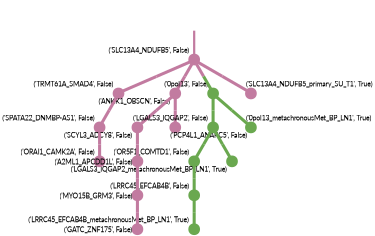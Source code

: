 strict digraph  {
graph[splines=false]; nodesep=0.7; rankdir=TB; ranksep=0.6; forcelabels=true; dpi=600; size=2.5;
0 [color="#c27ba0ff", fillcolor="#c27ba0ff", fixedsize=true, fontname=Lato, fontsize="12pt", height="0.25", label="", penwidth=3, shape=circle, style=filled, xlabel="('SLC13A4_NDUFB5', False)"];
4 [color="#c27ba0ff", fillcolor="#c27ba0ff", fixedsize=true, fontname=Lato, fontsize="12pt", height="0.25", label="", penwidth=3, shape=circle, style=filled, xlabel="('TRMT61A_SMAD4', False)"];
8 [color="#c27ba0ff", fillcolor="#c27ba0ff", fixedsize=true, fontname=Lato, fontsize="12pt", height="0.25", label="", penwidth=3, shape=circle, style=filled, xlabel="('ANKK1_OBSCN', False)"];
13 [color="#6aa84fff", fillcolor="#6aa84fff", fixedsize=true, fontname=Lato, fontsize="12pt", height="0.25", label="", penwidth=3, shape=circle, style=filled, xlabel="('0pol13', False)"];
17 [color="#c27ba0ff", fillcolor="#c27ba0ff", fixedsize=true, fontname=Lato, fontsize="12pt", height="0.25", label="", penwidth=3, shape=circle, style=filled, xlabel="('SLC13A4_NDUFB5_primary_SU_T1', True)"];
1 [color="#6aa84fff", fillcolor="#6aa84fff", fixedsize=true, fontname=Lato, fontsize="12pt", height="0.25", label="", penwidth=3, shape=circle, style=filled, xlabel="('LRRC45_EFCAB4B', False)"];
15 [color="#6aa84fff", fillcolor="#6aa84fff", fixedsize=true, fontname=Lato, fontsize="12pt", height="0.25", label="", penwidth=3, shape=circle, style=filled, xlabel="('LRRC45_EFCAB4B_metachronousMet_BP_LN1', True)"];
2 [color="#6aa84fff", fillcolor="#6aa84fff", fixedsize=true, fontname=Lato, fontsize="12pt", height="0.25", label="", penwidth=3, shape=circle, style=filled, xlabel="('LGALS3_IQGAP2', False)"];
9 [color="#6aa84fff", fillcolor="#6aa84fff", fixedsize=true, fontname=Lato, fontsize="12pt", height="0.25", label="", penwidth=3, shape=circle, style=filled, xlabel="('OR5F1_COMTD1', False)"];
16 [color="#6aa84fff", fillcolor="#6aa84fff", fixedsize=true, fontname=Lato, fontsize="12pt", height="0.25", label="", penwidth=3, shape=circle, style=filled, xlabel="('LGALS3_IQGAP2_metachronousMet_BP_LN1', True)"];
7 [color="#c27ba0ff", fillcolor="#c27ba0ff", fixedsize=true, fontname=Lato, fontsize="12pt", height="0.25", label="", penwidth=3, shape=circle, style=filled, xlabel="('SPATA22_DNMBP-AS1', False)"];
6 [color="#c27ba0ff", fillcolor="#c27ba0ff", fixedsize=true, fontname=Lato, fontsize="12pt", height="0.25", label="", penwidth=3, shape=circle, style=filled, xlabel="('SCYL3_ADCY8', False)"];
10 [color="#c27ba0ff", fillcolor="#c27ba0ff", fixedsize=true, fontname=Lato, fontsize="12pt", height="0.25", label="", penwidth=3, shape=circle, style=filled, xlabel="('A2ML1_APCDD1L', False)"];
5 [color="#c27ba0ff", fillcolor="#c27ba0ff", fixedsize=true, fontname=Lato, fontsize="12pt", height="0.25", label="", penwidth=3, shape=circle, style=filled, xlabel="('ORAI1_CAMK2A', False)"];
11 [color="#c27ba0ff", fillcolor="#c27ba0ff", fixedsize=true, fontname=Lato, fontsize="12pt", height="0.25", label="", penwidth=3, shape=circle, style=filled, xlabel="('PCP4L1_ANAPC5', False)"];
12 [color="#c27ba0ff", fillcolor="#c27ba0ff", fixedsize=true, fontname=Lato, fontsize="12pt", height="0.25", label="", penwidth=3, shape=circle, style=filled, xlabel="('MYO15B_GRM3', False)"];
3 [color="#c27ba0ff", fillcolor="#c27ba0ff", fixedsize=true, fontname=Lato, fontsize="12pt", height="0.25", label="", penwidth=3, shape=circle, style=filled, xlabel="('GATC_ZNF175', False)"];
14 [color="#6aa84fff", fillcolor="#6aa84fff", fixedsize=true, fontname=Lato, fontsize="12pt", height="0.25", label="", penwidth=3, shape=circle, style=filled, xlabel="('0pol13_metachronousMet_BP_LN1', True)"];
normal [label="", penwidth=3, style=invis, xlabel="('SLC13A4_NDUFB5', False)"];
0 -> 4  [arrowsize=0, color="#c27ba0ff;0.5:#c27ba0ff", minlen="1.0", penwidth="5.5", style=solid];
0 -> 8  [arrowsize=0, color="#c27ba0ff;0.5:#c27ba0ff", minlen="1.0", penwidth="5.5", style=solid];
0 -> 13  [arrowsize=0, color="#c27ba0ff;0.5:#6aa84fff", minlen="1.0338983535766602", penwidth="5.5", style=solid];
0 -> 17  [arrowsize=0, color="#c27ba0ff;0.5:#c27ba0ff", minlen="1.0338983535766602", penwidth="5.5", style=solid];
4 -> 7  [arrowsize=0, color="#c27ba0ff;0.5:#c27ba0ff", minlen="1.1694915294647217", penwidth="5.5", style=solid];
8 -> 6  [arrowsize=0, color="#c27ba0ff;0.5:#c27ba0ff", minlen="1.180790901184082", penwidth="5.5", style=solid];
8 -> 11  [arrowsize=0, color="#c27ba0ff;0.5:#c27ba0ff", minlen="1.0677965879440308", penwidth="5.5", style=solid];
13 -> 2  [arrowsize=0, color="#6aa84fff;0.5:#6aa84fff", minlen="1.0", penwidth="5.5", style=solid];
13 -> 14  [arrowsize=0, color="#6aa84fff;0.5:#6aa84fff", minlen="1.0338983535766602", penwidth="5.5", style=solid];
1 -> 15  [arrowsize=0, color="#6aa84fff;0.5:#6aa84fff", minlen="1.0338983535766602", penwidth="5.5", style=solid];
2 -> 9  [arrowsize=0, color="#6aa84fff;0.5:#6aa84fff", minlen="1.1355931758880615", penwidth="5.5", style=solid];
2 -> 16  [arrowsize=0, color="#6aa84fff;0.5:#6aa84fff", minlen="1.0338983535766602", penwidth="5.5", style=solid];
9 -> 1  [arrowsize=0, color="#6aa84fff;0.5:#6aa84fff", minlen="1.0", penwidth="5.5", style=solid];
7 -> 5  [arrowsize=0, color="#c27ba0ff;0.5:#c27ba0ff", minlen="1.3615819215774536", penwidth="5.5", style=solid];
6 -> 10  [arrowsize=0, color="#c27ba0ff;0.5:#c27ba0ff", minlen="1.0790960788726807", penwidth="5.5", style=solid];
10 -> 12  [arrowsize=0, color="#c27ba0ff;0.5:#c27ba0ff", minlen="1.0677965879440308", penwidth="5.5", style=solid];
12 -> 3  [arrowsize=0, color="#c27ba0ff;0.5:#c27ba0ff", minlen="1.4293785095214844", penwidth="5.5", style=solid];
normal -> 0  [arrowsize=0, color="#c27ba0ff", label="", penwidth=4, style=solid];
}
